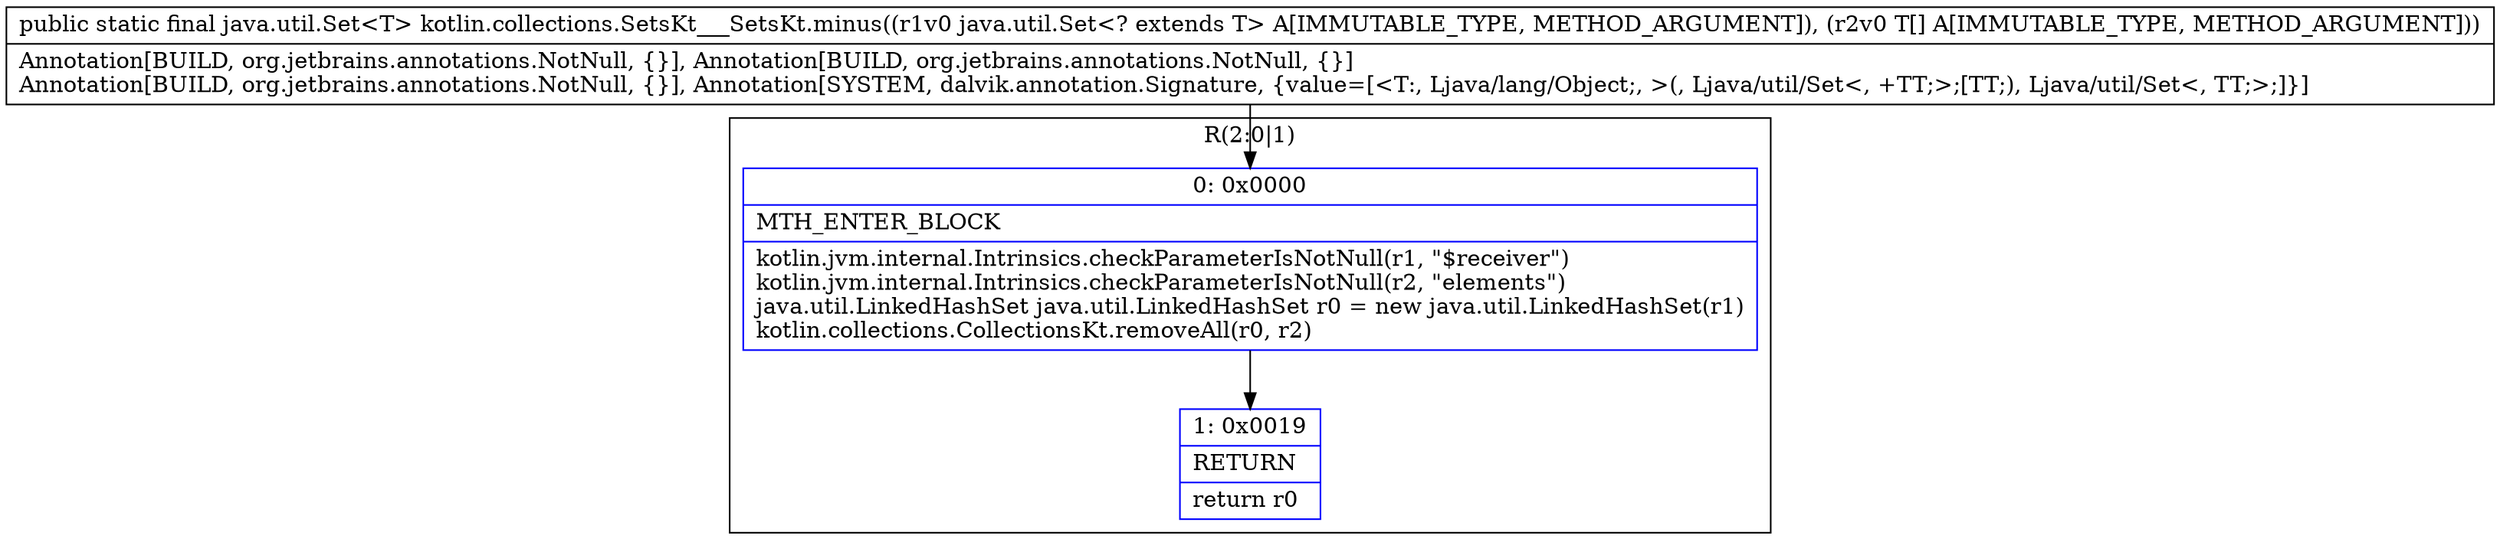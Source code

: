 digraph "CFG forkotlin.collections.SetsKt___SetsKt.minus(Ljava\/util\/Set;[Ljava\/lang\/Object;)Ljava\/util\/Set;" {
subgraph cluster_Region_54208594 {
label = "R(2:0|1)";
node [shape=record,color=blue];
Node_0 [shape=record,label="{0\:\ 0x0000|MTH_ENTER_BLOCK\l|kotlin.jvm.internal.Intrinsics.checkParameterIsNotNull(r1, \"$receiver\")\lkotlin.jvm.internal.Intrinsics.checkParameterIsNotNull(r2, \"elements\")\ljava.util.LinkedHashSet java.util.LinkedHashSet r0 = new java.util.LinkedHashSet(r1)\lkotlin.collections.CollectionsKt.removeAll(r0, r2)\l}"];
Node_1 [shape=record,label="{1\:\ 0x0019|RETURN\l|return r0\l}"];
}
MethodNode[shape=record,label="{public static final java.util.Set\<T\> kotlin.collections.SetsKt___SetsKt.minus((r1v0 java.util.Set\<? extends T\> A[IMMUTABLE_TYPE, METHOD_ARGUMENT]), (r2v0 T[] A[IMMUTABLE_TYPE, METHOD_ARGUMENT]))  | Annotation[BUILD, org.jetbrains.annotations.NotNull, \{\}], Annotation[BUILD, org.jetbrains.annotations.NotNull, \{\}]\lAnnotation[BUILD, org.jetbrains.annotations.NotNull, \{\}], Annotation[SYSTEM, dalvik.annotation.Signature, \{value=[\<T:, Ljava\/lang\/Object;, \>(, Ljava\/util\/Set\<, +TT;\>;[TT;), Ljava\/util\/Set\<, TT;\>;]\}]\l}"];
MethodNode -> Node_0;
Node_0 -> Node_1;
}


